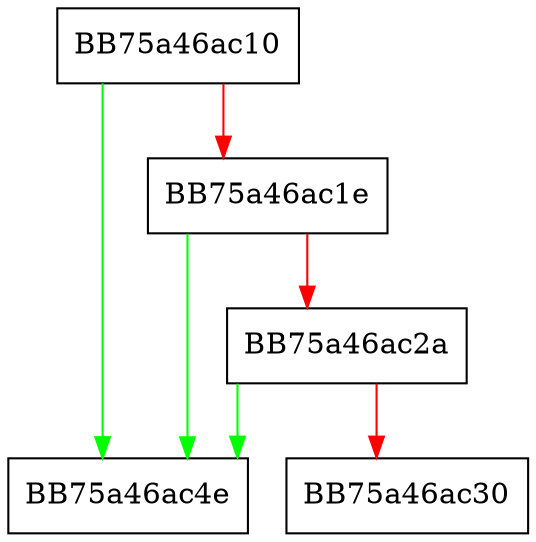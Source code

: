 digraph luaB_type {
  node [shape="box"];
  graph [splines=ortho];
  BB75a46ac10 -> BB75a46ac4e [color="green"];
  BB75a46ac10 -> BB75a46ac1e [color="red"];
  BB75a46ac1e -> BB75a46ac4e [color="green"];
  BB75a46ac1e -> BB75a46ac2a [color="red"];
  BB75a46ac2a -> BB75a46ac4e [color="green"];
  BB75a46ac2a -> BB75a46ac30 [color="red"];
}
